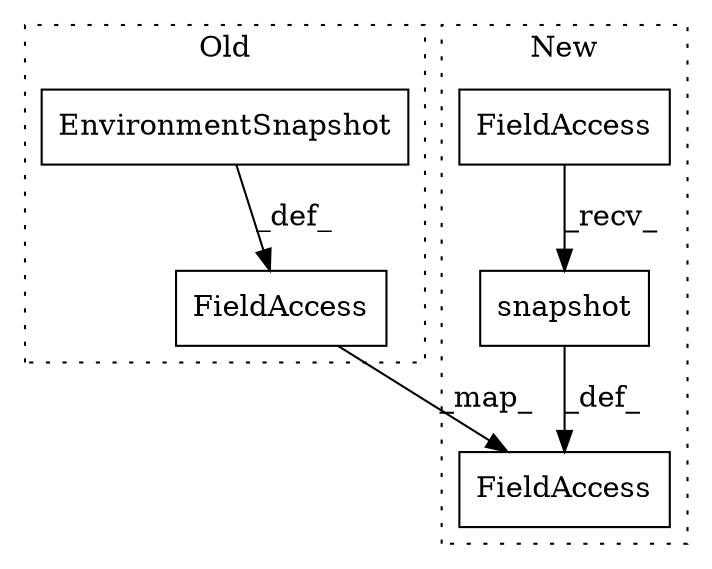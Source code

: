digraph G {
subgraph cluster0 {
1 [label="EnvironmentSnapshot" a="32" s="7575" l="21" shape="box"];
5 [label="FieldAccess" a="22" s="7552" l="22" shape="box"];
label = "Old";
style="dotted";
}
subgraph cluster1 {
2 [label="snapshot" a="32" s="7599" l="10" shape="box"];
3 [label="FieldAccess" a="22" s="7573" l="7" shape="box"];
4 [label="FieldAccess" a="22" s="7550" l="22" shape="box"];
label = "New";
style="dotted";
}
1 -> 5 [label="_def_"];
2 -> 4 [label="_def_"];
3 -> 2 [label="_recv_"];
5 -> 4 [label="_map_"];
}